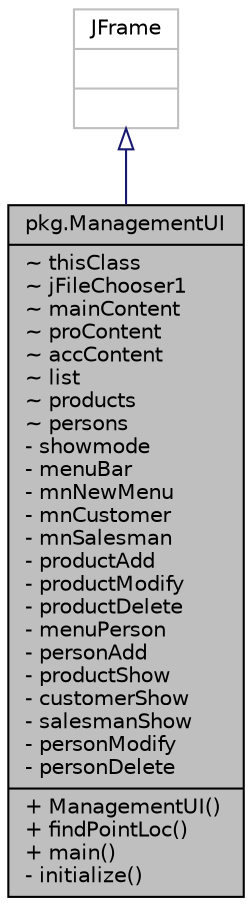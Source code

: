 digraph "pkg.ManagementUI"
{
  edge [fontname="Helvetica",fontsize="10",labelfontname="Helvetica",labelfontsize="10"];
  node [fontname="Helvetica",fontsize="10",shape=record];
  Node1 [label="{pkg.ManagementUI\n|~ thisClass\l~ jFileChooser1\l~ mainContent\l~ proContent\l~ accContent\l~ list\l~ products\l~ persons\l- showmode\l- menuBar\l- mnNewMenu\l- mnCustomer\l- mnSalesman\l- productAdd\l- productModify\l- productDelete\l- menuPerson\l- personAdd\l- productShow\l- customerShow\l- salesmanShow\l- personModify\l- personDelete\l|+ ManagementUI()\l+ findPointLoc()\l+ main()\l- initialize()\l}",height=0.2,width=0.4,color="black", fillcolor="grey75", style="filled", fontcolor="black"];
  Node2 -> Node1 [dir="back",color="midnightblue",fontsize="10",style="solid",arrowtail="onormal",fontname="Helvetica"];
  Node2 [label="{JFrame\n||}",height=0.2,width=0.4,color="grey75", fillcolor="white", style="filled"];
}
